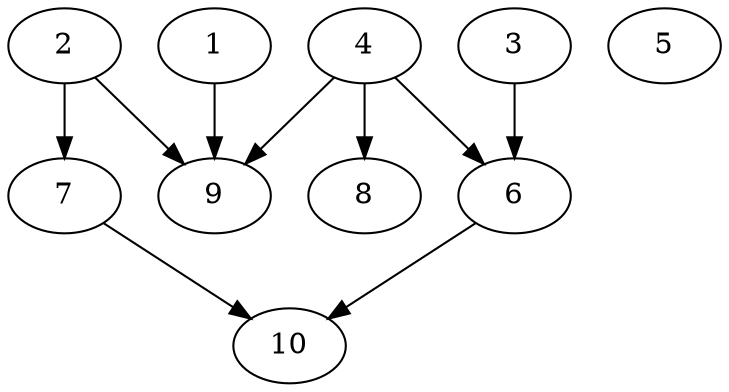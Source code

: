 // DAG automatically generated by daggen at Thu Oct  3 13:58:05 2019
// ./daggen --dot -n 10 --ccr 0.5 --fat 0.7 --regular 0.5 --density 0.6 --mindata 5242880 --maxdata 52428800 
digraph G {
  1 [size="17735680", alpha="0.18", expect_size="8867840"] 
  1 -> 9 [size ="8867840"]
  2 [size="16080896", alpha="0.08", expect_size="8040448"] 
  2 -> 7 [size ="8040448"]
  2 -> 9 [size ="8040448"]
  3 [size="67166208", alpha="0.08", expect_size="33583104"] 
  3 -> 6 [size ="33583104"]
  4 [size="16748544", alpha="0.17", expect_size="8374272"] 
  4 -> 6 [size ="8374272"]
  4 -> 8 [size ="8374272"]
  4 -> 9 [size ="8374272"]
  5 [size="51914752", alpha="0.13", expect_size="25957376"] 
  6 [size="11831296", alpha="0.05", expect_size="5915648"] 
  6 -> 10 [size ="5915648"]
  7 [size="103899136", alpha="0.05", expect_size="51949568"] 
  7 -> 10 [size ="51949568"]
  8 [size="13207552", alpha="0.06", expect_size="6603776"] 
  9 [size="38084608", alpha="0.18", expect_size="19042304"] 
  10 [size="85946368", alpha="0.04", expect_size="42973184"] 
}
